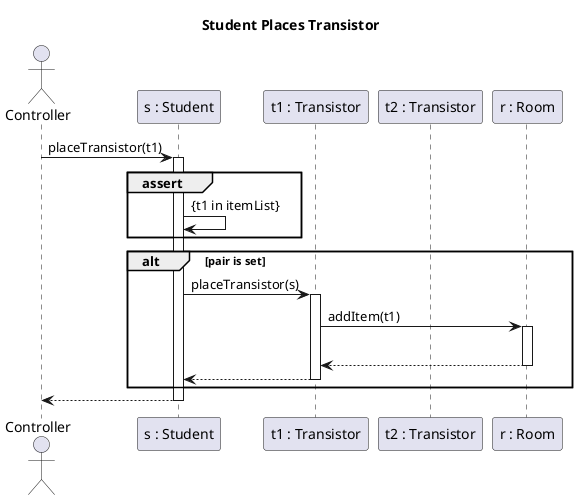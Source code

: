 @startuml
title Student Places Transistor

actor Controller as c order 10
participant "t1 : Transistor" as Transistor order 30
participant "s : Student" as Student order 20
participant "t2 : Transistor" as Transistor2 order 40
participant "r : Room" as Room order 50

c -> Student : placeTransistor(t1)
activate Student

    group assert
        Student -> Student : {t1 in itemList}
    end

    alt pair is set

        Student -> Transistor : placeTransistor(s)
        activate Transistor
            

                Transistor -> Room: addItem(t1)

                    activate Room
                        ' Room -> Room: Move(s)

                    |||
                    Transistor <-- Room
                    deactivate Room


            

            Student <-- Transistor
        deactivate Transistor
    end


    c <-- Student 
deactivate Student




@enduml
